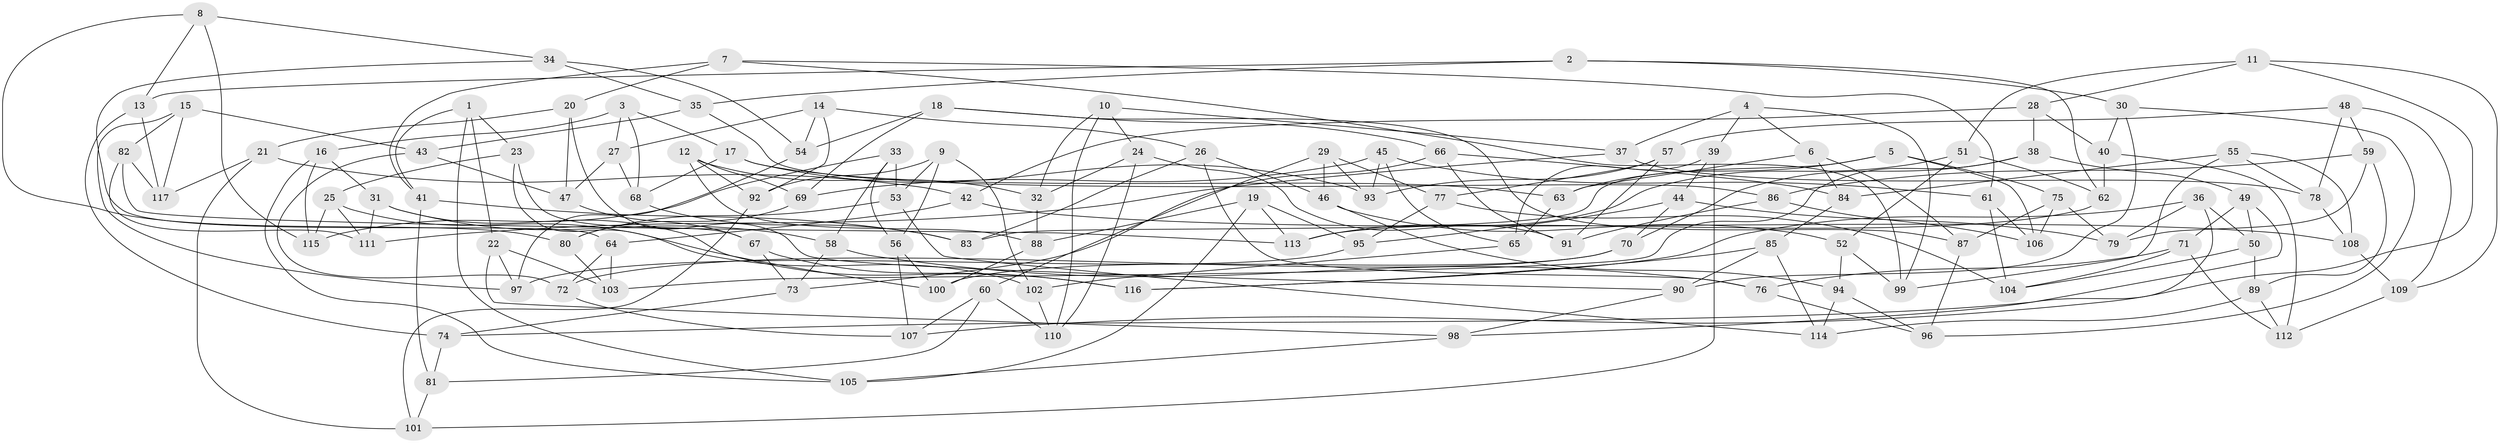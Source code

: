 // coarse degree distribution, {13: 0.034482758620689655, 6: 0.20689655172413793, 5: 0.06896551724137931, 4: 0.43103448275862066, 10: 0.017241379310344827, 7: 0.05172413793103448, 8: 0.05172413793103448, 3: 0.06896551724137931, 2: 0.017241379310344827, 9: 0.017241379310344827, 11: 0.034482758620689655}
// Generated by graph-tools (version 1.1) at 2025/20/03/04/25 18:20:54]
// undirected, 117 vertices, 234 edges
graph export_dot {
graph [start="1"]
  node [color=gray90,style=filled];
  1;
  2;
  3;
  4;
  5;
  6;
  7;
  8;
  9;
  10;
  11;
  12;
  13;
  14;
  15;
  16;
  17;
  18;
  19;
  20;
  21;
  22;
  23;
  24;
  25;
  26;
  27;
  28;
  29;
  30;
  31;
  32;
  33;
  34;
  35;
  36;
  37;
  38;
  39;
  40;
  41;
  42;
  43;
  44;
  45;
  46;
  47;
  48;
  49;
  50;
  51;
  52;
  53;
  54;
  55;
  56;
  57;
  58;
  59;
  60;
  61;
  62;
  63;
  64;
  65;
  66;
  67;
  68;
  69;
  70;
  71;
  72;
  73;
  74;
  75;
  76;
  77;
  78;
  79;
  80;
  81;
  82;
  83;
  84;
  85;
  86;
  87;
  88;
  89;
  90;
  91;
  92;
  93;
  94;
  95;
  96;
  97;
  98;
  99;
  100;
  101;
  102;
  103;
  104;
  105;
  106;
  107;
  108;
  109;
  110;
  111;
  112;
  113;
  114;
  115;
  116;
  117;
  1 -- 22;
  1 -- 41;
  1 -- 23;
  1 -- 105;
  2 -- 35;
  2 -- 62;
  2 -- 13;
  2 -- 30;
  3 -- 17;
  3 -- 16;
  3 -- 27;
  3 -- 68;
  4 -- 39;
  4 -- 6;
  4 -- 37;
  4 -- 99;
  5 -- 75;
  5 -- 63;
  5 -- 83;
  5 -- 106;
  6 -- 63;
  6 -- 87;
  6 -- 84;
  7 -- 20;
  7 -- 41;
  7 -- 99;
  7 -- 61;
  8 -- 13;
  8 -- 115;
  8 -- 80;
  8 -- 34;
  9 -- 102;
  9 -- 92;
  9 -- 53;
  9 -- 56;
  10 -- 24;
  10 -- 110;
  10 -- 37;
  10 -- 32;
  11 -- 51;
  11 -- 107;
  11 -- 109;
  11 -- 28;
  12 -- 69;
  12 -- 88;
  12 -- 32;
  12 -- 92;
  13 -- 117;
  13 -- 74;
  14 -- 92;
  14 -- 27;
  14 -- 54;
  14 -- 26;
  15 -- 97;
  15 -- 117;
  15 -- 43;
  15 -- 82;
  16 -- 115;
  16 -- 105;
  16 -- 31;
  17 -- 68;
  17 -- 93;
  17 -- 63;
  18 -- 87;
  18 -- 54;
  18 -- 66;
  18 -- 69;
  19 -- 105;
  19 -- 113;
  19 -- 95;
  19 -- 88;
  20 -- 21;
  20 -- 47;
  20 -- 90;
  21 -- 117;
  21 -- 42;
  21 -- 101;
  22 -- 97;
  22 -- 103;
  22 -- 98;
  23 -- 67;
  23 -- 100;
  23 -- 25;
  24 -- 91;
  24 -- 110;
  24 -- 32;
  25 -- 111;
  25 -- 102;
  25 -- 115;
  26 -- 46;
  26 -- 76;
  26 -- 83;
  27 -- 68;
  27 -- 47;
  28 -- 40;
  28 -- 42;
  28 -- 38;
  29 -- 77;
  29 -- 46;
  29 -- 93;
  29 -- 60;
  30 -- 40;
  30 -- 96;
  30 -- 90;
  31 -- 116;
  31 -- 58;
  31 -- 111;
  32 -- 88;
  33 -- 53;
  33 -- 58;
  33 -- 115;
  33 -- 56;
  34 -- 54;
  34 -- 35;
  34 -- 64;
  35 -- 43;
  35 -- 86;
  36 -- 79;
  36 -- 98;
  36 -- 50;
  36 -- 116;
  37 -- 78;
  37 -- 111;
  38 -- 49;
  38 -- 103;
  38 -- 70;
  39 -- 101;
  39 -- 65;
  39 -- 44;
  40 -- 112;
  40 -- 62;
  41 -- 83;
  41 -- 81;
  42 -- 64;
  42 -- 108;
  43 -- 72;
  43 -- 47;
  44 -- 95;
  44 -- 70;
  44 -- 79;
  45 -- 93;
  45 -- 69;
  45 -- 65;
  45 -- 61;
  46 -- 94;
  46 -- 52;
  47 -- 67;
  48 -- 57;
  48 -- 109;
  48 -- 59;
  48 -- 78;
  49 -- 74;
  49 -- 71;
  49 -- 50;
  50 -- 104;
  50 -- 89;
  51 -- 62;
  51 -- 52;
  51 -- 113;
  52 -- 94;
  52 -- 99;
  53 -- 114;
  53 -- 80;
  54 -- 97;
  55 -- 84;
  55 -- 99;
  55 -- 108;
  55 -- 78;
  56 -- 107;
  56 -- 100;
  57 -- 93;
  57 -- 77;
  57 -- 91;
  58 -- 76;
  58 -- 73;
  59 -- 79;
  59 -- 86;
  59 -- 89;
  60 -- 81;
  60 -- 107;
  60 -- 110;
  61 -- 104;
  61 -- 106;
  62 -- 113;
  63 -- 65;
  64 -- 103;
  64 -- 72;
  65 -- 102;
  66 -- 73;
  66 -- 84;
  66 -- 91;
  67 -- 116;
  67 -- 73;
  68 -- 83;
  69 -- 80;
  70 -- 100;
  70 -- 72;
  71 -- 112;
  71 -- 104;
  71 -- 76;
  72 -- 107;
  73 -- 74;
  74 -- 81;
  75 -- 106;
  75 -- 87;
  75 -- 79;
  76 -- 96;
  77 -- 95;
  77 -- 104;
  78 -- 108;
  80 -- 103;
  81 -- 101;
  82 -- 111;
  82 -- 117;
  82 -- 113;
  84 -- 85;
  85 -- 114;
  85 -- 90;
  85 -- 116;
  86 -- 106;
  86 -- 91;
  87 -- 96;
  88 -- 100;
  89 -- 114;
  89 -- 112;
  90 -- 98;
  92 -- 101;
  94 -- 96;
  94 -- 114;
  95 -- 97;
  98 -- 105;
  102 -- 110;
  108 -- 109;
  109 -- 112;
}
